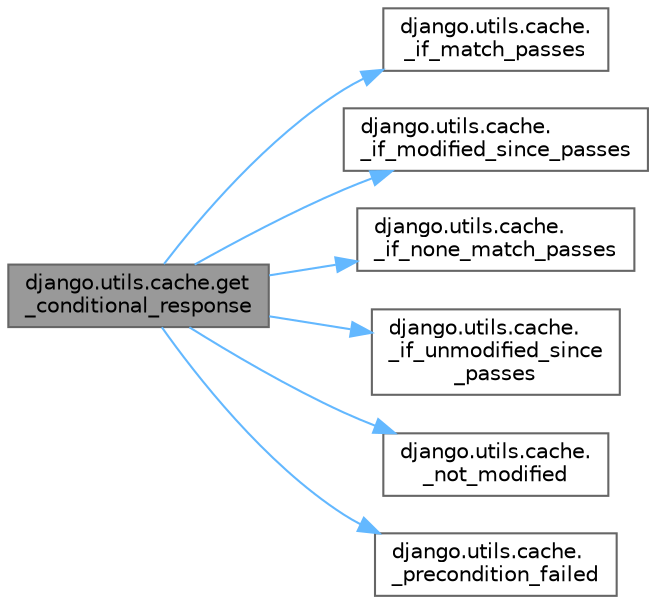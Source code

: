 digraph "django.utils.cache.get_conditional_response"
{
 // LATEX_PDF_SIZE
  bgcolor="transparent";
  edge [fontname=Helvetica,fontsize=10,labelfontname=Helvetica,labelfontsize=10];
  node [fontname=Helvetica,fontsize=10,shape=box,height=0.2,width=0.4];
  rankdir="LR";
  Node1 [id="Node000001",label="django.utils.cache.get\l_conditional_response",height=0.2,width=0.4,color="gray40", fillcolor="grey60", style="filled", fontcolor="black",tooltip=" "];
  Node1 -> Node2 [id="edge1_Node000001_Node000002",color="steelblue1",style="solid",tooltip=" "];
  Node2 [id="Node000002",label="django.utils.cache.\l_if_match_passes",height=0.2,width=0.4,color="grey40", fillcolor="white", style="filled",URL="$namespacedjango_1_1utils_1_1cache.html#acedd15c812fc840a9c33d339059ba91a",tooltip=" "];
  Node1 -> Node3 [id="edge2_Node000001_Node000003",color="steelblue1",style="solid",tooltip=" "];
  Node3 [id="Node000003",label="django.utils.cache.\l_if_modified_since_passes",height=0.2,width=0.4,color="grey40", fillcolor="white", style="filled",URL="$namespacedjango_1_1utils_1_1cache.html#ab236a0c0116461e24d1070390d46ad5c",tooltip=" "];
  Node1 -> Node4 [id="edge3_Node000001_Node000004",color="steelblue1",style="solid",tooltip=" "];
  Node4 [id="Node000004",label="django.utils.cache.\l_if_none_match_passes",height=0.2,width=0.4,color="grey40", fillcolor="white", style="filled",URL="$namespacedjango_1_1utils_1_1cache.html#acd77bb77ca5a91e3172c1ef14eccd069",tooltip=" "];
  Node1 -> Node5 [id="edge4_Node000001_Node000005",color="steelblue1",style="solid",tooltip=" "];
  Node5 [id="Node000005",label="django.utils.cache.\l_if_unmodified_since\l_passes",height=0.2,width=0.4,color="grey40", fillcolor="white", style="filled",URL="$namespacedjango_1_1utils_1_1cache.html#a69f9a4056e293a694addfc6d16ec60a0",tooltip=" "];
  Node1 -> Node6 [id="edge5_Node000001_Node000006",color="steelblue1",style="solid",tooltip=" "];
  Node6 [id="Node000006",label="django.utils.cache.\l_not_modified",height=0.2,width=0.4,color="grey40", fillcolor="white", style="filled",URL="$namespacedjango_1_1utils_1_1cache.html#abcaa3f3747694ab2c506fe35e865f9fb",tooltip=" "];
  Node1 -> Node7 [id="edge6_Node000001_Node000007",color="steelblue1",style="solid",tooltip=" "];
  Node7 [id="Node000007",label="django.utils.cache.\l_precondition_failed",height=0.2,width=0.4,color="grey40", fillcolor="white", style="filled",URL="$namespacedjango_1_1utils_1_1cache.html#aacb9341d4684f32c8e6a2b95a7722ac8",tooltip=" "];
}
